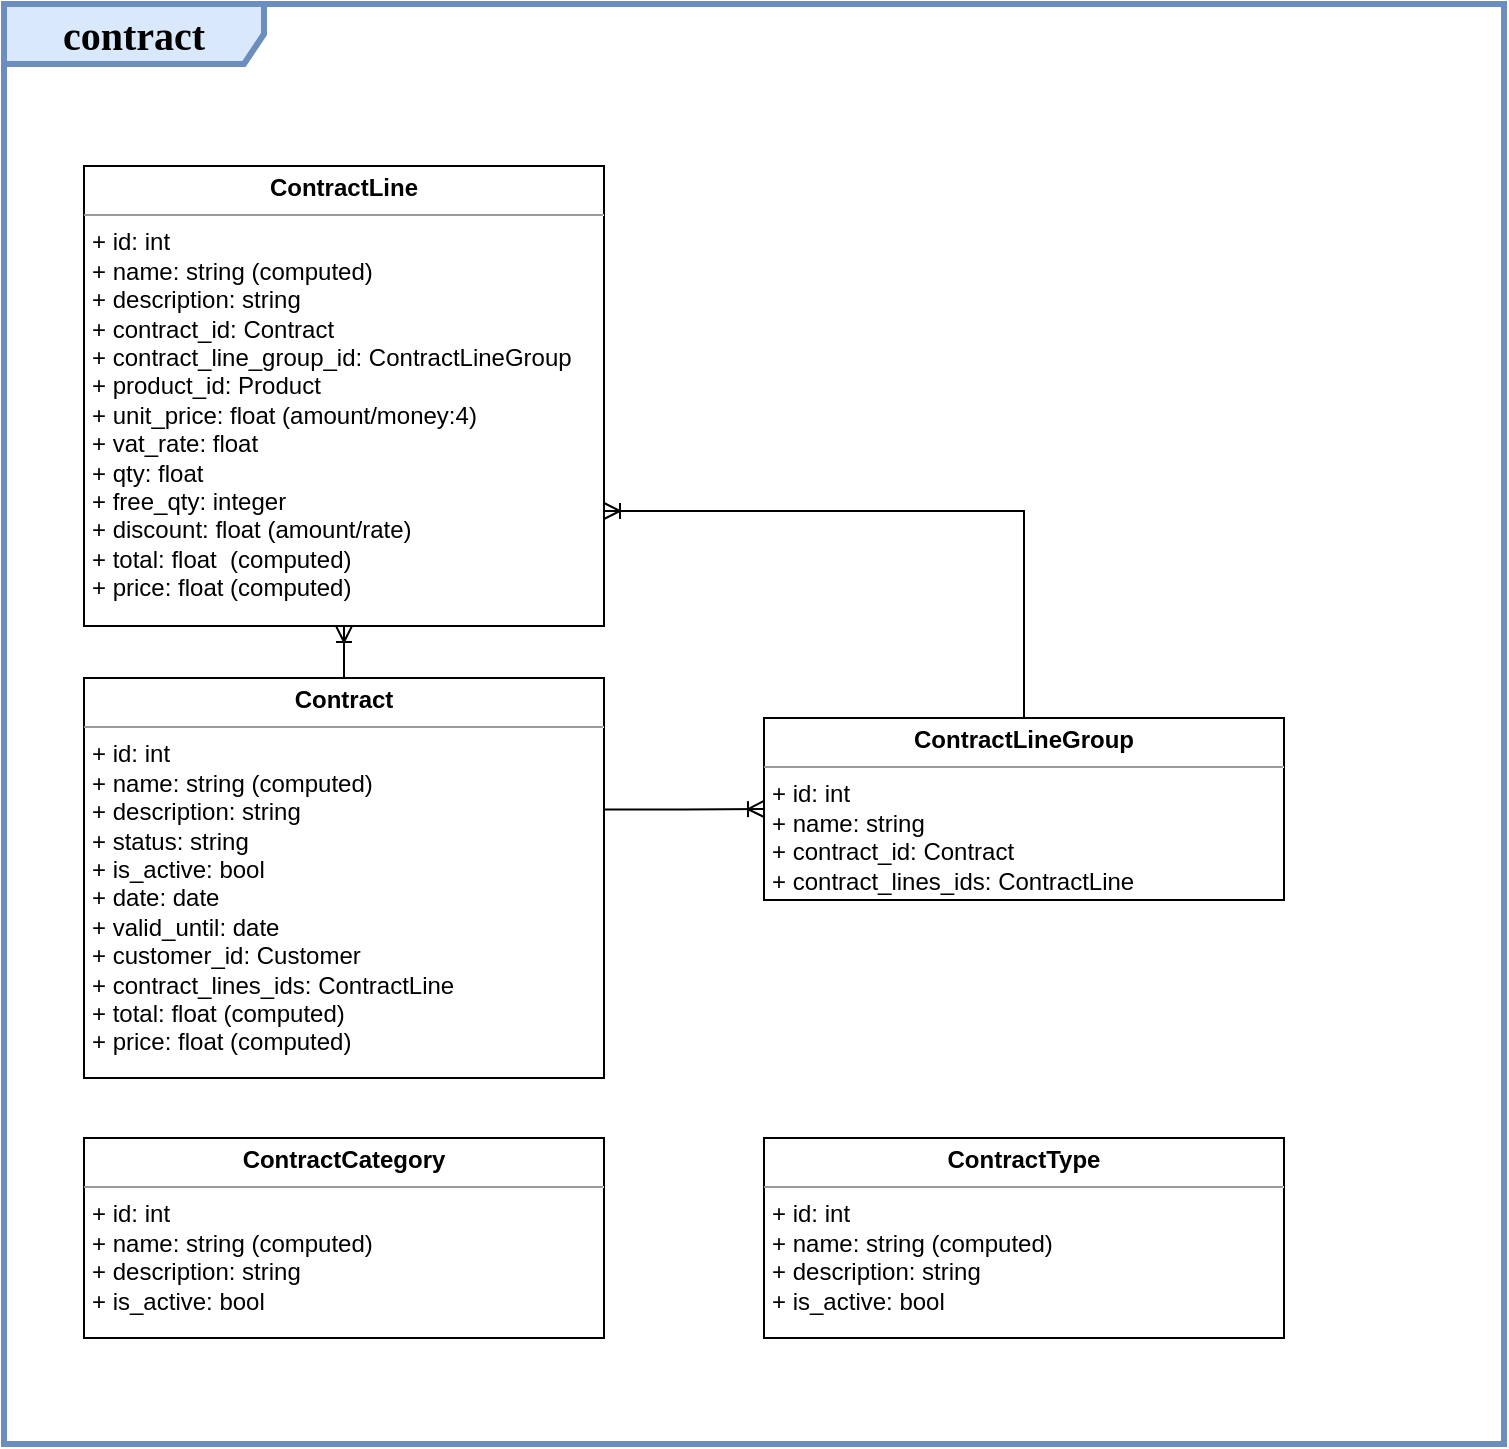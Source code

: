 <mxfile version="21.4.0" type="device">
  <diagram name="Page-1" id="3djBqrhYwThMxhZtNC-H">
    <mxGraphModel dx="508" dy="-1665" grid="1" gridSize="10" guides="1" tooltips="1" connect="1" arrows="1" fold="1" page="1" pageScale="1" pageWidth="827" pageHeight="1169" math="0" shadow="0">
      <root>
        <mxCell id="0" />
        <mxCell id="1" parent="0" />
        <mxCell id="qeGfZf147Xe66Dhfdy8r-1" value="&lt;font style=&quot;font-size: 20px;&quot;&gt;&lt;b&gt;contract&lt;/b&gt;&lt;/font&gt;" style="shape=umlFrame;whiteSpace=wrap;html=1;rounded=0;shadow=0;comic=0;labelBackgroundColor=none;strokeWidth=3;fontFamily=Verdana;fontSize=10;align=center;width=130;height=30;fillColor=#dae8fc;strokeColor=#6c8ebf;" vertex="1" parent="1">
          <mxGeometry x="860" y="2360" width="750" height="720" as="geometry" />
        </mxCell>
        <mxCell id="qeGfZf147Xe66Dhfdy8r-2" style="edgeStyle=orthogonalEdgeStyle;rounded=0;orthogonalLoop=1;jettySize=auto;html=1;startArrow=none;startFill=0;endArrow=ERoneToMany;endFill=0;exitX=0.5;exitY=0;exitDx=0;exitDy=0;" edge="1" parent="1" source="qeGfZf147Xe66Dhfdy8r-4" target="qeGfZf147Xe66Dhfdy8r-6">
          <mxGeometry relative="1" as="geometry" />
        </mxCell>
        <mxCell id="qeGfZf147Xe66Dhfdy8r-3" style="edgeStyle=orthogonalEdgeStyle;rounded=0;orthogonalLoop=1;jettySize=auto;html=1;entryX=0;entryY=0.5;entryDx=0;entryDy=0;startArrow=none;startFill=0;endArrow=ERoneToMany;endFill=0;exitX=1.001;exitY=0.329;exitDx=0;exitDy=0;exitPerimeter=0;" edge="1" parent="1" source="qeGfZf147Xe66Dhfdy8r-4" target="qeGfZf147Xe66Dhfdy8r-7">
          <mxGeometry relative="1" as="geometry" />
        </mxCell>
        <mxCell id="qeGfZf147Xe66Dhfdy8r-4" value="&lt;p style=&quot;margin: 0px ; margin-top: 4px ; text-align: center&quot;&gt;&lt;b&gt;Contract&lt;/b&gt;&lt;/p&gt;&lt;hr size=&quot;1&quot;&gt;&lt;p style=&quot;margin: 0px ; margin-left: 4px&quot;&gt;+ id: int&lt;/p&gt;&lt;p style=&quot;margin: 0px 0px 0px 4px;&quot;&gt;+ name: string (computed)&lt;/p&gt;&lt;p style=&quot;margin: 0px 0px 0px 4px;&quot;&gt;&lt;span style=&quot;background-color: initial;&quot;&gt;+ description: string&lt;/span&gt;&lt;br&gt;&lt;/p&gt;&lt;p style=&quot;margin: 0px 0px 0px 4px;&quot;&gt;+ status: string&lt;/p&gt;&lt;p style=&quot;margin: 0px 0px 0px 4px;&quot;&gt;+ is_active: bool&lt;/p&gt;&lt;p style=&quot;margin: 0px 0px 0px 4px;&quot;&gt;+ date: date&lt;/p&gt;&lt;p style=&quot;margin: 0px 0px 0px 4px;&quot;&gt;+ valid_until: date&lt;/p&gt;&lt;p style=&quot;margin: 0px 0px 0px 4px;&quot;&gt;+ customer_id: Customer&lt;/p&gt;&lt;p style=&quot;margin: 0px 0px 0px 4px;&quot;&gt;+ contract_lines_ids: ContractLine&lt;/p&gt;&lt;p style=&quot;margin: 0px 0px 0px 4px;&quot;&gt;+ total: float (computed)&lt;/p&gt;&lt;p style=&quot;margin: 0px 0px 0px 4px;&quot;&gt;&lt;span style=&quot;background-color: initial;&quot;&gt;+ price: float (computed)&lt;/span&gt;&lt;/p&gt;&lt;p style=&quot;margin: 0px 0px 0px 4px;&quot;&gt;&lt;br&gt;&lt;/p&gt;&lt;p style=&quot;margin: 0px 0px 0px 4px;&quot;&gt;&lt;br&gt;&lt;/p&gt;&lt;p style=&quot;margin: 0px 0px 0px 4px;&quot;&gt;&lt;br&gt;&lt;/p&gt;&lt;p style=&quot;margin: 0px 0px 0px 4px;&quot;&gt;&lt;br&gt;&lt;/p&gt;&lt;p style=&quot;margin: 0px 0px 0px 4px;&quot;&gt;&lt;br&gt;&lt;/p&gt;" style="verticalAlign=top;align=left;overflow=fill;fontSize=12;fontFamily=Helvetica;html=1;rounded=0;shadow=0;comic=0;labelBackgroundColor=none;strokeWidth=1" vertex="1" parent="1">
          <mxGeometry x="900" y="2697" width="260" height="200" as="geometry" />
        </mxCell>
        <mxCell id="qeGfZf147Xe66Dhfdy8r-5" style="edgeStyle=orthogonalEdgeStyle;rounded=0;orthogonalLoop=1;jettySize=auto;html=1;entryX=0.5;entryY=0;entryDx=0;entryDy=0;strokeWidth=1;fontSize=20;startArrow=ERoneToMany;startFill=0;endArrow=none;endFill=0;exitX=1;exitY=0.75;exitDx=0;exitDy=0;" edge="1" parent="1" source="qeGfZf147Xe66Dhfdy8r-6" target="qeGfZf147Xe66Dhfdy8r-7">
          <mxGeometry relative="1" as="geometry" />
        </mxCell>
        <mxCell id="qeGfZf147Xe66Dhfdy8r-6" value="&lt;p style=&quot;margin: 0px ; margin-top: 4px ; text-align: center&quot;&gt;&lt;b&gt;ContractLine&lt;/b&gt;&lt;/p&gt;&lt;hr size=&quot;1&quot;&gt;&lt;p style=&quot;margin: 0px ; margin-left: 4px&quot;&gt;+ id: int&lt;/p&gt;&lt;p style=&quot;margin: 0px 0px 0px 4px;&quot;&gt;+ name: string (computed)&lt;/p&gt;&lt;p style=&quot;margin: 0px 0px 0px 4px;&quot;&gt;+ description: string&lt;/p&gt;&lt;p style=&quot;margin: 0px 0px 0px 4px;&quot;&gt;+ contract_id: Contract&lt;/p&gt;&lt;p style=&quot;margin: 0px 0px 0px 4px;&quot;&gt;+ contract_line_group_id: ContractLineGroup&lt;/p&gt;&lt;p style=&quot;margin: 0px 0px 0px 4px;&quot;&gt;+ product_id: Product&lt;/p&gt;&lt;p style=&quot;margin: 0px 0px 0px 4px;&quot;&gt;+ unit_price: float (amount/money:4)&lt;/p&gt;&lt;p style=&quot;margin: 0px 0px 0px 4px;&quot;&gt;+ vat_rate: float&lt;/p&gt;&lt;p style=&quot;margin: 0px 0px 0px 4px;&quot;&gt;+ qty: float&amp;nbsp;&lt;/p&gt;&lt;p style=&quot;margin: 0px 0px 0px 4px;&quot;&gt;+ free_qty: integer&lt;/p&gt;&lt;p style=&quot;margin: 0px 0px 0px 4px;&quot;&gt;+ discount: float (amount/rate)&lt;/p&gt;&lt;p style=&quot;margin: 0px 0px 0px 4px;&quot;&gt;+ total: float&amp;nbsp; (computed)&lt;/p&gt;&lt;p style=&quot;margin: 0px 0px 0px 4px;&quot;&gt;+ price: float (computed)&lt;/p&gt;&lt;p style=&quot;margin: 0px 0px 0px 4px;&quot;&gt;&lt;br&gt;&lt;/p&gt;&lt;p style=&quot;margin: 0px 0px 0px 4px;&quot;&gt;&lt;br&gt;&lt;/p&gt;&lt;p style=&quot;margin: 0px 0px 0px 4px;&quot;&gt;&lt;br&gt;&lt;/p&gt;&lt;p style=&quot;margin: 0px 0px 0px 4px;&quot;&gt;&lt;br&gt;&lt;/p&gt;&lt;p style=&quot;margin: 0px 0px 0px 4px;&quot;&gt;&lt;br&gt;&lt;/p&gt;" style="verticalAlign=top;align=left;overflow=fill;fontSize=12;fontFamily=Helvetica;html=1;rounded=0;shadow=0;comic=0;labelBackgroundColor=none;strokeWidth=1" vertex="1" parent="1">
          <mxGeometry x="900" y="2441" width="260" height="230" as="geometry" />
        </mxCell>
        <mxCell id="qeGfZf147Xe66Dhfdy8r-7" value="&lt;p style=&quot;margin: 0px ; margin-top: 4px ; text-align: center&quot;&gt;&lt;b&gt;ContractLineGroup&lt;/b&gt;&lt;/p&gt;&lt;hr size=&quot;1&quot;&gt;&lt;p style=&quot;margin: 0px ; margin-left: 4px&quot;&gt;+ id: int&lt;/p&gt;&lt;p style=&quot;margin: 0px 0px 0px 4px;&quot;&gt;+ name: string&amp;nbsp;&lt;/p&gt;&lt;p style=&quot;margin: 0px 0px 0px 4px;&quot;&gt;+ contract_id: Contract&lt;/p&gt;&lt;p style=&quot;margin: 0px 0px 0px 4px;&quot;&gt;+ contract_lines_ids: ContractLine&lt;/p&gt;&lt;p style=&quot;margin: 0px 0px 0px 4px;&quot;&gt;&lt;br&gt;&lt;/p&gt;&lt;p style=&quot;margin: 0px 0px 0px 4px;&quot;&gt;&lt;br&gt;&lt;/p&gt;&lt;p style=&quot;margin: 0px 0px 0px 4px;&quot;&gt;&lt;br&gt;&lt;/p&gt;&lt;p style=&quot;margin: 0px 0px 0px 4px;&quot;&gt;&lt;br&gt;&lt;/p&gt;&lt;p style=&quot;margin: 0px 0px 0px 4px;&quot;&gt;&lt;br&gt;&lt;/p&gt;" style="verticalAlign=top;align=left;overflow=fill;fontSize=12;fontFamily=Helvetica;html=1;rounded=0;shadow=0;comic=0;labelBackgroundColor=none;strokeWidth=1" vertex="1" parent="1">
          <mxGeometry x="1240" y="2717" width="260" height="91" as="geometry" />
        </mxCell>
        <mxCell id="qeGfZf147Xe66Dhfdy8r-8" value="&lt;p style=&quot;margin: 0px ; margin-top: 4px ; text-align: center&quot;&gt;&lt;b&gt;ContractCategory&lt;/b&gt;&lt;/p&gt;&lt;hr size=&quot;1&quot;&gt;&lt;p style=&quot;margin: 0px ; margin-left: 4px&quot;&gt;+ id: int&lt;/p&gt;&lt;p style=&quot;margin: 0px 0px 0px 4px;&quot;&gt;+ name: string (computed)&lt;/p&gt;&lt;p style=&quot;margin: 0px 0px 0px 4px;&quot;&gt;+ description: string&lt;/p&gt;&lt;p style=&quot;margin: 0px 0px 0px 4px;&quot;&gt;+ is_active: bool&lt;/p&gt;&lt;p style=&quot;margin: 0px 0px 0px 4px;&quot;&gt;&lt;br&gt;&lt;/p&gt;&lt;p style=&quot;margin: 0px 0px 0px 4px;&quot;&gt;&lt;br&gt;&lt;/p&gt;&lt;p style=&quot;margin: 0px 0px 0px 4px;&quot;&gt;&lt;br&gt;&lt;/p&gt;&lt;p style=&quot;margin: 0px 0px 0px 4px;&quot;&gt;&lt;br&gt;&lt;/p&gt;&lt;p style=&quot;margin: 0px 0px 0px 4px;&quot;&gt;&lt;br&gt;&lt;/p&gt;" style="verticalAlign=top;align=left;overflow=fill;fontSize=12;fontFamily=Helvetica;html=1;rounded=0;shadow=0;comic=0;labelBackgroundColor=none;strokeWidth=1" vertex="1" parent="1">
          <mxGeometry x="900" y="2927" width="260" height="100" as="geometry" />
        </mxCell>
        <mxCell id="qeGfZf147Xe66Dhfdy8r-9" value="&lt;p style=&quot;margin: 0px ; margin-top: 4px ; text-align: center&quot;&gt;&lt;b&gt;ContractType&lt;/b&gt;&lt;/p&gt;&lt;hr size=&quot;1&quot;&gt;&lt;p style=&quot;margin: 0px ; margin-left: 4px&quot;&gt;+ id: int&lt;/p&gt;&lt;p style=&quot;margin: 0px 0px 0px 4px;&quot;&gt;+ name: string (computed)&lt;/p&gt;&lt;p style=&quot;margin: 0px 0px 0px 4px;&quot;&gt;+ description: string&lt;/p&gt;&lt;p style=&quot;margin: 0px 0px 0px 4px;&quot;&gt;+ is_active: bool&lt;/p&gt;&lt;p style=&quot;margin: 0px 0px 0px 4px;&quot;&gt;&lt;br&gt;&lt;/p&gt;&lt;p style=&quot;margin: 0px 0px 0px 4px;&quot;&gt;&lt;br&gt;&lt;/p&gt;&lt;p style=&quot;margin: 0px 0px 0px 4px;&quot;&gt;&lt;br&gt;&lt;/p&gt;&lt;p style=&quot;margin: 0px 0px 0px 4px;&quot;&gt;&lt;br&gt;&lt;/p&gt;&lt;p style=&quot;margin: 0px 0px 0px 4px;&quot;&gt;&lt;br&gt;&lt;/p&gt;" style="verticalAlign=top;align=left;overflow=fill;fontSize=12;fontFamily=Helvetica;html=1;rounded=0;shadow=0;comic=0;labelBackgroundColor=none;strokeWidth=1" vertex="1" parent="1">
          <mxGeometry x="1240" y="2927" width="260" height="100" as="geometry" />
        </mxCell>
      </root>
    </mxGraphModel>
  </diagram>
</mxfile>
